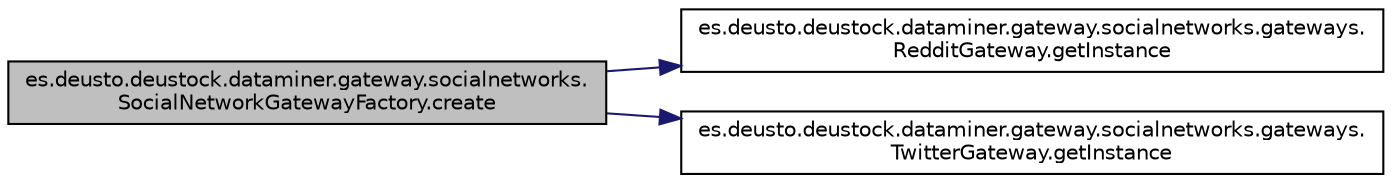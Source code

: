 digraph "es.deusto.deustock.dataminer.gateway.socialnetworks.SocialNetworkGatewayFactory.create"
{
 // LATEX_PDF_SIZE
  edge [fontname="Helvetica",fontsize="10",labelfontname="Helvetica",labelfontsize="10"];
  node [fontname="Helvetica",fontsize="10",shape=record];
  rankdir="LR";
  Node1 [label="es.deusto.deustock.dataminer.gateway.socialnetworks.\lSocialNetworkGatewayFactory.create",height=0.2,width=0.4,color="black", fillcolor="grey75", style="filled", fontcolor="black",tooltip=" "];
  Node1 -> Node2 [color="midnightblue",fontsize="10",style="solid",fontname="Helvetica"];
  Node2 [label="es.deusto.deustock.dataminer.gateway.socialnetworks.gateways.\lRedditGateway.getInstance",height=0.2,width=0.4,color="black", fillcolor="white", style="filled",URL="$classes_1_1deusto_1_1deustock_1_1dataminer_1_1gateway_1_1socialnetworks_1_1gateways_1_1_reddit_gateway.html#a32f2c6e0721fc252be29861af786f10a",tooltip=" "];
  Node1 -> Node3 [color="midnightblue",fontsize="10",style="solid",fontname="Helvetica"];
  Node3 [label="es.deusto.deustock.dataminer.gateway.socialnetworks.gateways.\lTwitterGateway.getInstance",height=0.2,width=0.4,color="black", fillcolor="white", style="filled",URL="$classes_1_1deusto_1_1deustock_1_1dataminer_1_1gateway_1_1socialnetworks_1_1gateways_1_1_twitter_gateway.html#a2337d9cda9cb15fde39eaf7ba99f2ff6",tooltip=" "];
}
